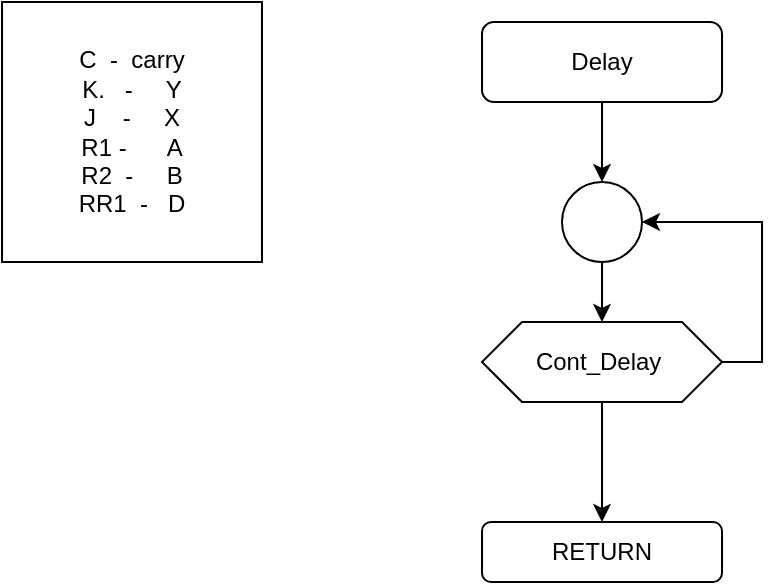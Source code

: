 <mxfile version="14.3.1"><diagram id="Vap7VGlmj7mA0fxkvcFt" name="Page-1"><mxGraphModel dx="1780" dy="859" grid="1" gridSize="10" guides="1" tooltips="1" connect="1" arrows="1" fold="1" page="1" pageScale="1" pageWidth="850" pageHeight="1100" math="0" shadow="0"><root><mxCell id="0"/><mxCell id="1" parent="0"/><mxCell id="mARzQ-WPaSmC9xW1_njs-9" value="C &amp;nbsp;- &amp;nbsp;carry&lt;br&gt;K. &amp;nbsp; - &amp;nbsp; &amp;nbsp; Y&lt;br&gt;J &amp;nbsp; &amp;nbsp;- &amp;nbsp; &amp;nbsp; X&lt;br&gt;R1 - &amp;nbsp; &amp;nbsp; &amp;nbsp;A&lt;br&gt;R2 &amp;nbsp;- &amp;nbsp; &amp;nbsp; B&lt;br&gt;RR1 &amp;nbsp;- &amp;nbsp; D" style="whiteSpace=wrap;html=1;aspect=fixed;" parent="1" vertex="1"><mxGeometry x="80" y="70" width="130" height="130" as="geometry"/></mxCell><mxCell id="H0c-o-cFrF5_zxM6HFL4-8" style="edgeStyle=orthogonalEdgeStyle;rounded=0;orthogonalLoop=1;jettySize=auto;html=1;exitX=0.5;exitY=1;exitDx=0;exitDy=0;" edge="1" parent="1" source="H0c-o-cFrF5_zxM6HFL4-1" target="H0c-o-cFrF5_zxM6HFL4-2"><mxGeometry relative="1" as="geometry"/></mxCell><mxCell id="H0c-o-cFrF5_zxM6HFL4-1" value="Delay" style="rounded=1;whiteSpace=wrap;html=1;" vertex="1" parent="1"><mxGeometry x="320" y="80" width="120" height="40" as="geometry"/></mxCell><mxCell id="H0c-o-cFrF5_zxM6HFL4-7" style="edgeStyle=orthogonalEdgeStyle;rounded=0;orthogonalLoop=1;jettySize=auto;html=1;exitX=0.5;exitY=1;exitDx=0;exitDy=0;" edge="1" parent="1" source="H0c-o-cFrF5_zxM6HFL4-2" target="H0c-o-cFrF5_zxM6HFL4-3"><mxGeometry relative="1" as="geometry"/></mxCell><mxCell id="H0c-o-cFrF5_zxM6HFL4-2" value="" style="ellipse;whiteSpace=wrap;html=1;aspect=fixed;" vertex="1" parent="1"><mxGeometry x="360" y="160" width="40" height="40" as="geometry"/></mxCell><mxCell id="H0c-o-cFrF5_zxM6HFL4-5" style="edgeStyle=orthogonalEdgeStyle;rounded=0;orthogonalLoop=1;jettySize=auto;html=1;exitX=0.5;exitY=1;exitDx=0;exitDy=0;" edge="1" parent="1" source="H0c-o-cFrF5_zxM6HFL4-3" target="H0c-o-cFrF5_zxM6HFL4-4"><mxGeometry relative="1" as="geometry"/></mxCell><mxCell id="H0c-o-cFrF5_zxM6HFL4-6" style="edgeStyle=orthogonalEdgeStyle;rounded=0;orthogonalLoop=1;jettySize=auto;html=1;exitX=1;exitY=0.5;exitDx=0;exitDy=0;entryX=1;entryY=0.5;entryDx=0;entryDy=0;" edge="1" parent="1" source="H0c-o-cFrF5_zxM6HFL4-3" target="H0c-o-cFrF5_zxM6HFL4-2"><mxGeometry relative="1" as="geometry"/></mxCell><mxCell id="H0c-o-cFrF5_zxM6HFL4-3" value="Cont_Delay&amp;nbsp;" style="shape=hexagon;perimeter=hexagonPerimeter2;whiteSpace=wrap;html=1;fixedSize=1;" vertex="1" parent="1"><mxGeometry x="320" y="230" width="120" height="40" as="geometry"/></mxCell><mxCell id="H0c-o-cFrF5_zxM6HFL4-4" value="RETURN" style="rounded=1;whiteSpace=wrap;html=1;" vertex="1" parent="1"><mxGeometry x="320" y="330" width="120" height="30" as="geometry"/></mxCell></root></mxGraphModel></diagram></mxfile>